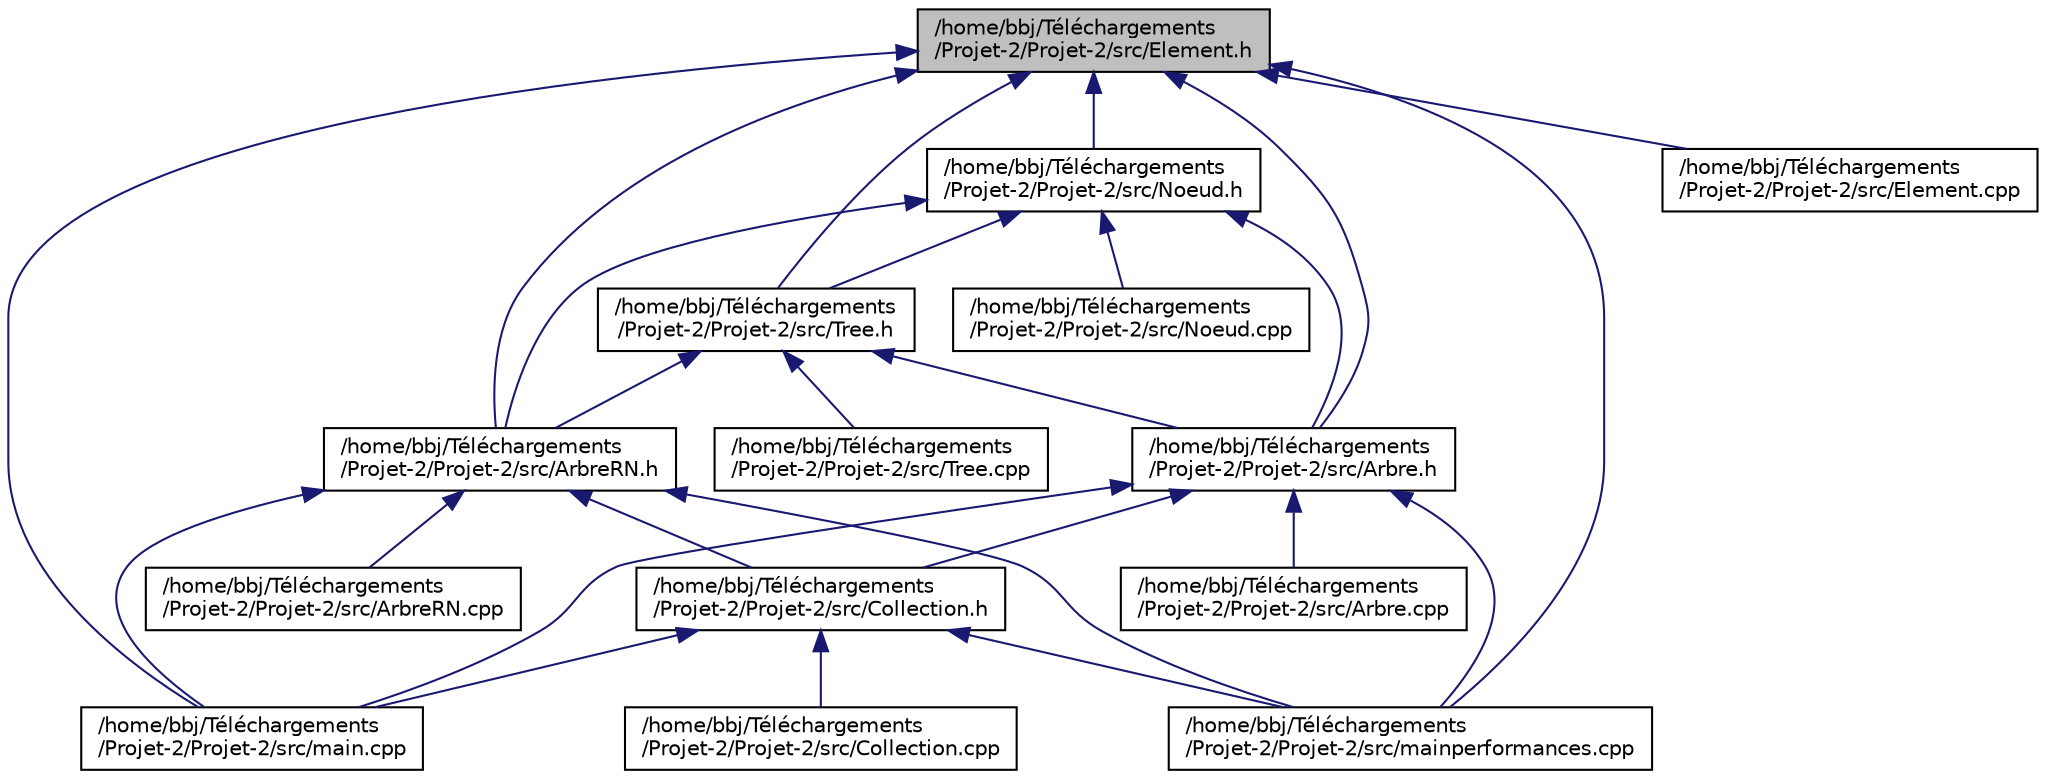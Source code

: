 digraph "/home/bbj/Téléchargements/Projet-2/Projet-2/src/Element.h"
{
 // LATEX_PDF_SIZE
  edge [fontname="Helvetica",fontsize="10",labelfontname="Helvetica",labelfontsize="10"];
  node [fontname="Helvetica",fontsize="10",shape=record];
  Node1 [label="/home/bbj/Téléchargements\l/Projet-2/Projet-2/src/Element.h",height=0.2,width=0.4,color="black", fillcolor="grey75", style="filled", fontcolor="black",tooltip=" "];
  Node1 -> Node2 [dir="back",color="midnightblue",fontsize="10",style="solid"];
  Node2 [label="/home/bbj/Téléchargements\l/Projet-2/Projet-2/src/Arbre.h",height=0.2,width=0.4,color="black", fillcolor="white", style="filled",URL="$Arbre_8h.html",tooltip=" "];
  Node2 -> Node3 [dir="back",color="midnightblue",fontsize="10",style="solid"];
  Node3 [label="/home/bbj/Téléchargements\l/Projet-2/Projet-2/src/Arbre.cpp",height=0.2,width=0.4,color="black", fillcolor="white", style="filled",URL="$Arbre_8cpp.html",tooltip=" "];
  Node2 -> Node4 [dir="back",color="midnightblue",fontsize="10",style="solid"];
  Node4 [label="/home/bbj/Téléchargements\l/Projet-2/Projet-2/src/Collection.h",height=0.2,width=0.4,color="black", fillcolor="white", style="filled",URL="$Collection_8h.html",tooltip=" "];
  Node4 -> Node5 [dir="back",color="midnightblue",fontsize="10",style="solid"];
  Node5 [label="/home/bbj/Téléchargements\l/Projet-2/Projet-2/src/Collection.cpp",height=0.2,width=0.4,color="black", fillcolor="white", style="filled",URL="$Collection_8cpp.html",tooltip=" "];
  Node4 -> Node6 [dir="back",color="midnightblue",fontsize="10",style="solid"];
  Node6 [label="/home/bbj/Téléchargements\l/Projet-2/Projet-2/src/main.cpp",height=0.2,width=0.4,color="black", fillcolor="white", style="filled",URL="$main_8cpp.html",tooltip=" "];
  Node4 -> Node7 [dir="back",color="midnightblue",fontsize="10",style="solid"];
  Node7 [label="/home/bbj/Téléchargements\l/Projet-2/Projet-2/src/mainperformances.cpp",height=0.2,width=0.4,color="black", fillcolor="white", style="filled",URL="$mainperformances_8cpp.html",tooltip=" "];
  Node2 -> Node6 [dir="back",color="midnightblue",fontsize="10",style="solid"];
  Node2 -> Node7 [dir="back",color="midnightblue",fontsize="10",style="solid"];
  Node1 -> Node8 [dir="back",color="midnightblue",fontsize="10",style="solid"];
  Node8 [label="/home/bbj/Téléchargements\l/Projet-2/Projet-2/src/Tree.h",height=0.2,width=0.4,color="black", fillcolor="white", style="filled",URL="$Tree_8h.html",tooltip=" "];
  Node8 -> Node2 [dir="back",color="midnightblue",fontsize="10",style="solid"];
  Node8 -> Node9 [dir="back",color="midnightblue",fontsize="10",style="solid"];
  Node9 [label="/home/bbj/Téléchargements\l/Projet-2/Projet-2/src/ArbreRN.h",height=0.2,width=0.4,color="black", fillcolor="white", style="filled",URL="$ArbreRN_8h.html",tooltip=" "];
  Node9 -> Node10 [dir="back",color="midnightblue",fontsize="10",style="solid"];
  Node10 [label="/home/bbj/Téléchargements\l/Projet-2/Projet-2/src/ArbreRN.cpp",height=0.2,width=0.4,color="black", fillcolor="white", style="filled",URL="$ArbreRN_8cpp.html",tooltip=" "];
  Node9 -> Node4 [dir="back",color="midnightblue",fontsize="10",style="solid"];
  Node9 -> Node6 [dir="back",color="midnightblue",fontsize="10",style="solid"];
  Node9 -> Node7 [dir="back",color="midnightblue",fontsize="10",style="solid"];
  Node8 -> Node11 [dir="back",color="midnightblue",fontsize="10",style="solid"];
  Node11 [label="/home/bbj/Téléchargements\l/Projet-2/Projet-2/src/Tree.cpp",height=0.2,width=0.4,color="black", fillcolor="white", style="filled",URL="$Tree_8cpp.html",tooltip=" "];
  Node1 -> Node12 [dir="back",color="midnightblue",fontsize="10",style="solid"];
  Node12 [label="/home/bbj/Téléchargements\l/Projet-2/Projet-2/src/Noeud.h",height=0.2,width=0.4,color="black", fillcolor="white", style="filled",URL="$Noeud_8h.html",tooltip=" "];
  Node12 -> Node8 [dir="back",color="midnightblue",fontsize="10",style="solid"];
  Node12 -> Node2 [dir="back",color="midnightblue",fontsize="10",style="solid"];
  Node12 -> Node9 [dir="back",color="midnightblue",fontsize="10",style="solid"];
  Node12 -> Node13 [dir="back",color="midnightblue",fontsize="10",style="solid"];
  Node13 [label="/home/bbj/Téléchargements\l/Projet-2/Projet-2/src/Noeud.cpp",height=0.2,width=0.4,color="black", fillcolor="white", style="filled",URL="$Noeud_8cpp.html",tooltip=" "];
  Node1 -> Node9 [dir="back",color="midnightblue",fontsize="10",style="solid"];
  Node1 -> Node14 [dir="back",color="midnightblue",fontsize="10",style="solid"];
  Node14 [label="/home/bbj/Téléchargements\l/Projet-2/Projet-2/src/Element.cpp",height=0.2,width=0.4,color="black", fillcolor="white", style="filled",URL="$Element_8cpp.html",tooltip=" "];
  Node1 -> Node6 [dir="back",color="midnightblue",fontsize="10",style="solid"];
  Node1 -> Node7 [dir="back",color="midnightblue",fontsize="10",style="solid"];
}
